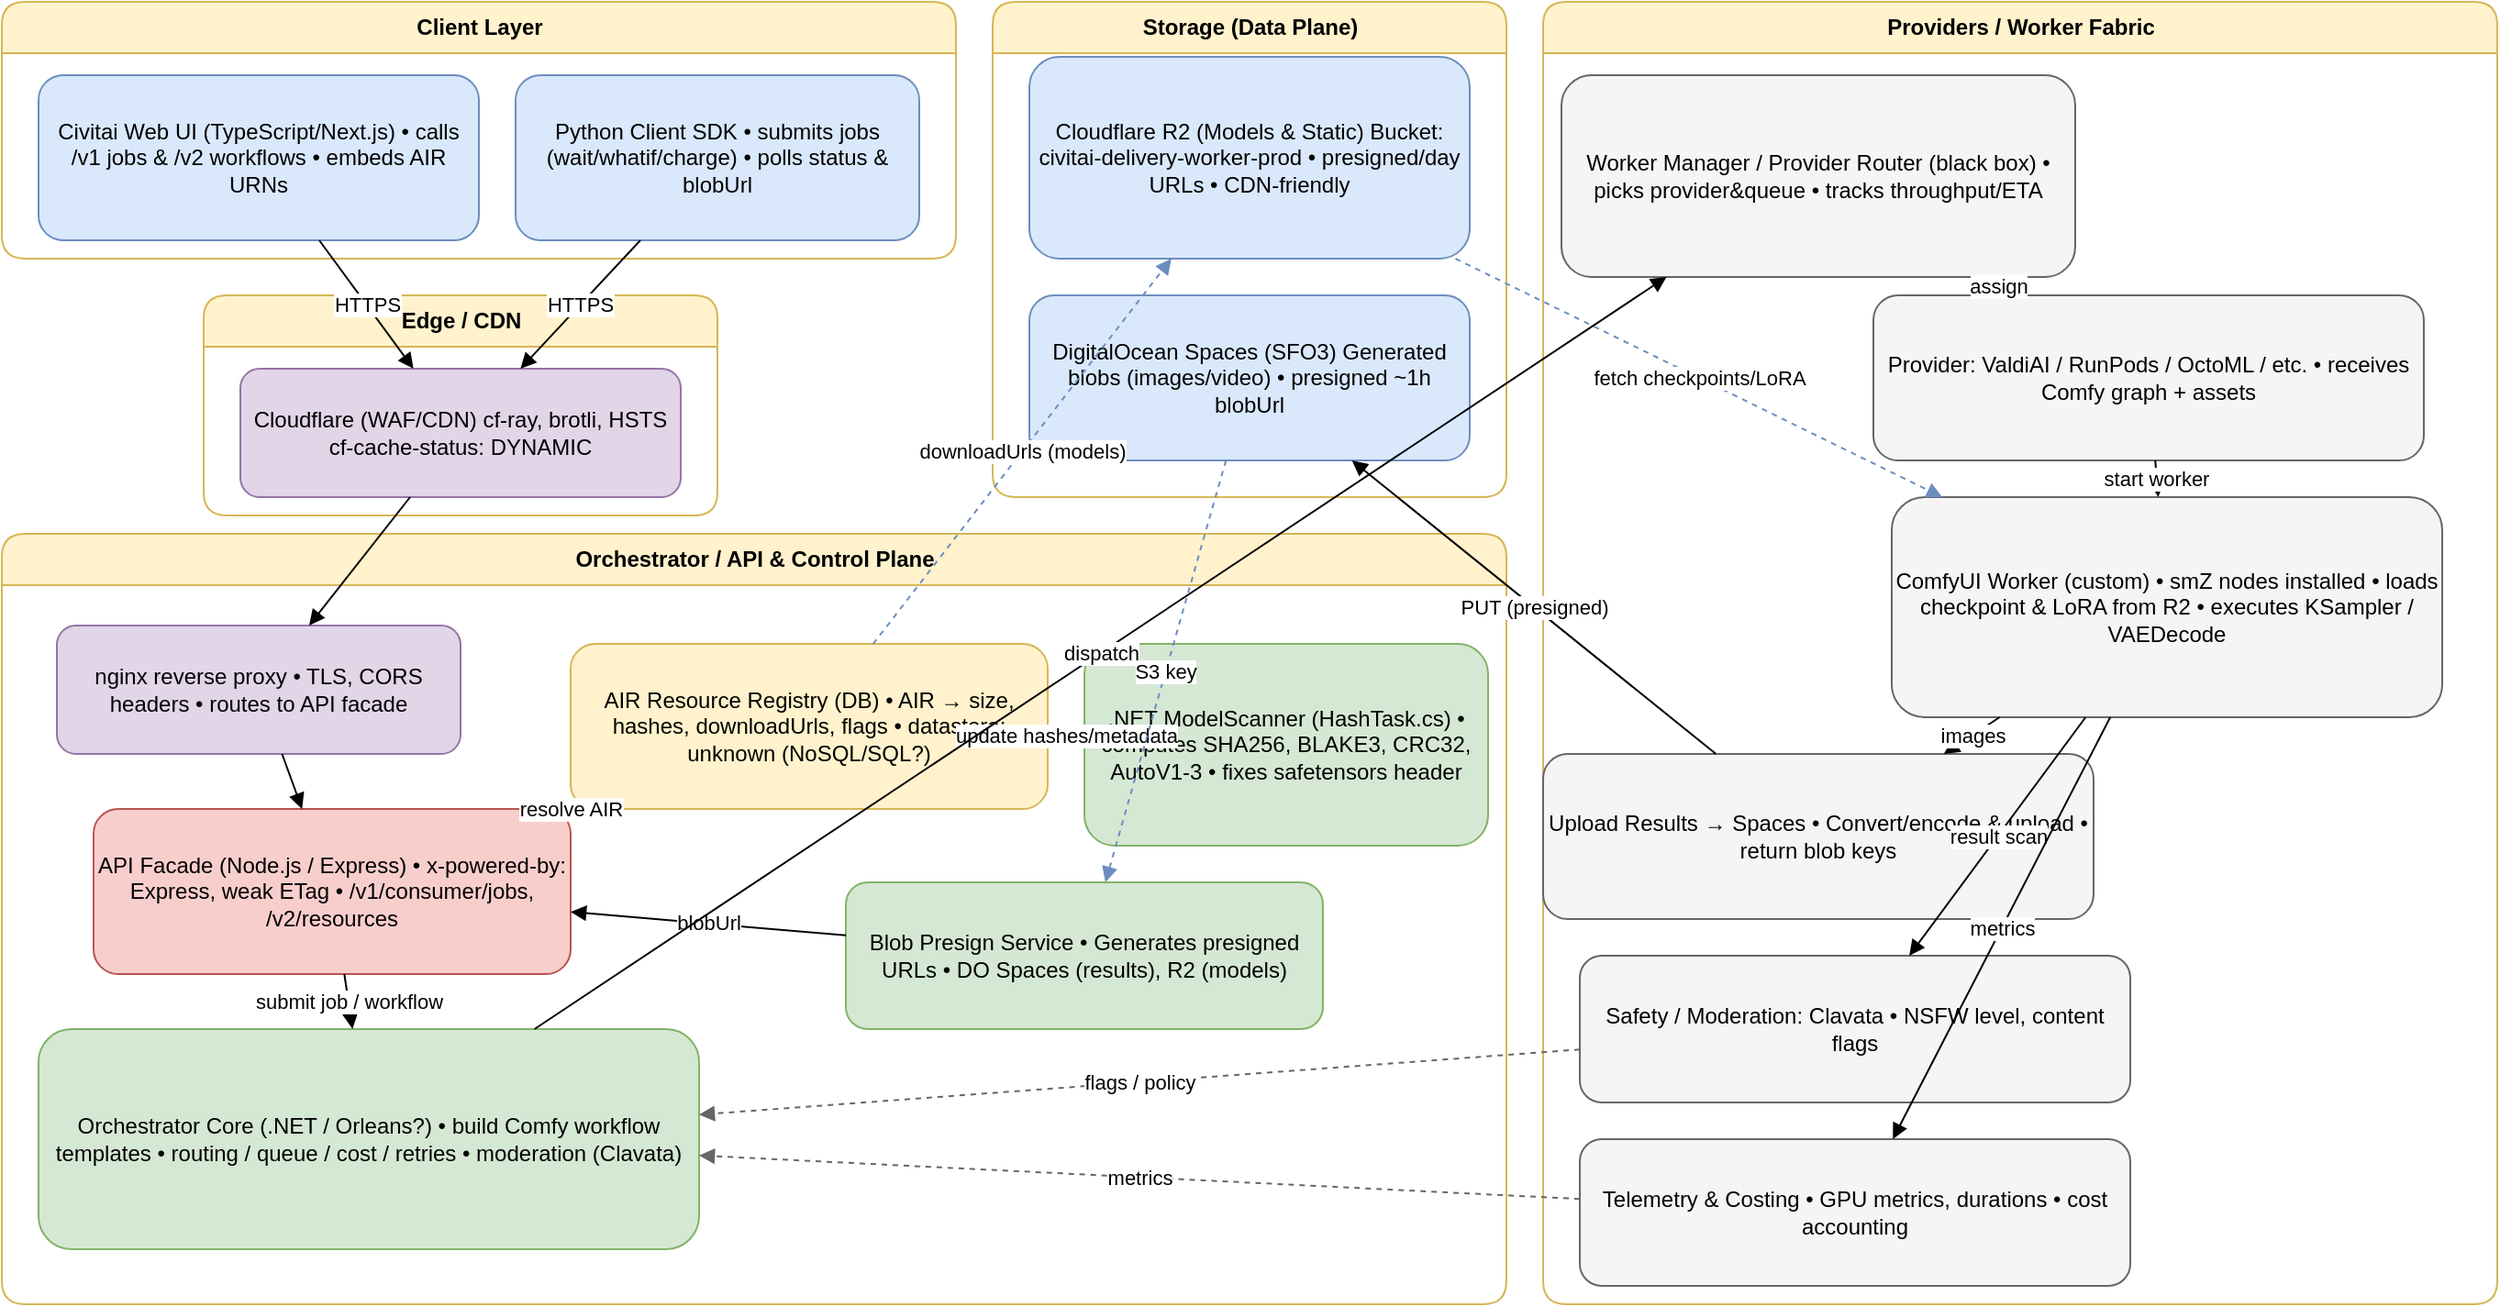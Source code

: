<mxfile version="19.0.3" type="device"><diagram name="Civitai Stable Diffusion Architecture" id="0"><mxGraphModel dx="1234" dy="801" grid="1" gridSize="10" guides="1" tooltips="1" connect="1" arrows="1" fold="1" page="1" pageScale="1" pageWidth="1920" pageHeight="1080" math="0" shadow="0"><root><mxCell id="0"/><mxCell id="1" parent="0"/><mxCell id="2" value="Client Layer" style="swimlane;rounded=1;html=1;startSize=28;fillColor=#fff2cc;strokeColor=#d6b656;" parent="1" vertex="1"><mxGeometry x="20" y="20" width="520" height="140" as="geometry"/></mxCell><mxCell id="7" value="Civitai Web UI (TypeScript/Next.js) • calls /v1 jobs &amp; /v2 workflows • embeds AIR URNs" style="rounded=1;whiteSpace=wrap;html=1;fillColor=#dae8fc;strokeColor=#6c8ebf;" parent="2" vertex="1"><mxGeometry x="20" y="40" width="240" height="90" as="geometry"/></mxCell><mxCell id="8" value="Python Client SDK • submits jobs (wait/whatif/charge) • polls status &amp; blobUrl" style="rounded=1;whiteSpace=wrap;html=1;fillColor=#dae8fc;strokeColor=#6c8ebf;" parent="2" vertex="1"><mxGeometry x="280" y="40" width="220" height="90" as="geometry"/></mxCell><mxCell id="3" value="Edge / CDN" style="swimlane;rounded=1;html=1;startSize=28;fillColor=#fff2cc;strokeColor=#d6b656;" parent="1" vertex="1"><mxGeometry x="130" y="180" width="280" height="120" as="geometry"/></mxCell><mxCell id="9" value="Cloudflare (WAF/CDN) cf-ray, brotli, HSTS cf-cache-status: DYNAMIC" style="rounded=1;whiteSpace=wrap;html=1;fillColor=#e1d5e7;strokeColor=#9673a6;" parent="3" vertex="1"><mxGeometry x="20" y="40" width="240" height="70" as="geometry"/></mxCell><mxCell id="4" value="Orchestrator / API &amp; Control Plane" style="swimlane;rounded=1;html=1;startSize=28;fillColor=#fff2cc;strokeColor=#d6b656;" parent="1" vertex="1"><mxGeometry x="20" y="310" width="820" height="420" as="geometry"/></mxCell><mxCell id="13" value=".NET ModelScanner (HashTask.cs) • computes SHA256, BLAKE3, CRC32, AutoV1-3 • fixes safetensors header" style="rounded=1;whiteSpace=wrap;html=1;fillColor=#d5e8d4;strokeColor=#82b366;" parent="4" vertex="1"><mxGeometry x="590" y="60" width="220" height="110" as="geometry"/></mxCell><mxCell id="14" value="Orchestrator Core (.NET / Orleans?) • build Comfy workflow templates • routing / queue / cost / retries • moderation (Clavata)" style="rounded=1;whiteSpace=wrap;html=1;fillColor=#d5e8d4;strokeColor=#82b366;" parent="4" vertex="1"><mxGeometry x="20" y="270" width="360" height="120" as="geometry"/></mxCell><mxCell id="11" value="API Facade (Node.js / Express) • x-powered-by: Express, weak ETag • /v1/consumer/jobs, /v2/resources" style="rounded=1;whiteSpace=wrap;html=1;fillColor=#f8cecc;strokeColor=#b85450;" parent="4" vertex="1"><mxGeometry x="50" y="150" width="260" height="90" as="geometry"/></mxCell><mxCell id="28" value="submit job / workflow" style="endArrow=block;html=1;strokeColor=#000000;" parent="4" source="11" target="14" edge="1"><mxGeometry relative="1" as="geometry"/></mxCell><mxCell id="12" value="AIR Resource Registry (DB) • AIR → size, hashes, downloadUrls, flags • datastore: unknown (NoSQL/SQL?)" style="rounded=1;whiteSpace=wrap;html=1;fillColor=#fff2cc;strokeColor=#d6b656;" parent="4" vertex="1"><mxGeometry x="310" y="60" width="260" height="90" as="geometry"/></mxCell><mxCell id="29" value="resolve AIR" style="endArrow=block;html=1;strokeColor=#000000;" parent="4" source="11" target="12" edge="1"><mxGeometry relative="1" as="geometry"/></mxCell><mxCell id="30" value="update hashes/metadata" style="endArrow=block;html=1;strokeColor=#000000;" parent="4" source="13" target="12" edge="1"><mxGeometry relative="1" as="geometry"/></mxCell><mxCell id="15" value="Blob Presign Service • Generates presigned URLs • DO Spaces (results), R2 (models)" style="rounded=1;whiteSpace=wrap;html=1;fillColor=#d5e8d4;strokeColor=#82b366;" parent="4" vertex="1"><mxGeometry x="460" y="190" width="260" height="80" as="geometry"/></mxCell><mxCell id="39" value="blobUrl" style="endArrow=block;html=1;strokeColor=#000000;" parent="4" source="15" target="11" edge="1"><mxGeometry relative="1" as="geometry"/></mxCell><mxCell id="10" value="nginx reverse proxy • TLS, CORS headers • routes to API facade" style="rounded=1;whiteSpace=wrap;html=1;fillColor=#e1d5e7;strokeColor=#9673a6;" parent="4" vertex="1"><mxGeometry x="30" y="50" width="220" height="70" as="geometry"/></mxCell><mxCell id="27" value="" style="endArrow=block;html=1;strokeColor=#000000;" parent="4" source="10" target="11" edge="1"><mxGeometry relative="1" as="geometry"/></mxCell><mxCell id="5" value="Storage (Data Plane)" style="swimlane;rounded=1;html=1;startSize=28;fillColor=#fff2cc;strokeColor=#d6b656;" parent="1" vertex="1"><mxGeometry x="560" y="20" width="280" height="270" as="geometry"/></mxCell><mxCell id="6" value="Providers / Worker Fabric" style="swimlane;rounded=1;html=1;startSize=28;fillColor=#fff2cc;strokeColor=#d6b656;" parent="1" vertex="1"><mxGeometry x="860" y="20" width="520" height="710" as="geometry"/></mxCell><mxCell id="21" value="Upload Results → Spaces • Convert/encode &amp; upload • return blob keys" style="rounded=1;whiteSpace=wrap;html=1;fillColor=#f5f5f5;strokeColor=#666666;" parent="6" vertex="1"><mxGeometry y="410" width="300" height="90" as="geometry"/></mxCell><mxCell id="18" value="Worker Manager / Provider Router (black box) • picks provider&amp;queue • tracks throughput/ETA" style="rounded=1;whiteSpace=wrap;html=1;fillColor=#f5f5f5;strokeColor=#666666;" parent="6" vertex="1"><mxGeometry x="10" y="40" width="280" height="110" as="geometry"/></mxCell><mxCell id="19" value="Provider: ValdiAI / RunPods / OctoML / etc. • receives Comfy graph + assets" style="rounded=1;whiteSpace=wrap;html=1;fillColor=#f5f5f5;strokeColor=#666666;" parent="6" vertex="1"><mxGeometry x="180" y="160" width="300" height="90" as="geometry"/></mxCell><mxCell id="33" value="assign" style="endArrow=block;html=1;strokeColor=#000000;" parent="6" source="18" target="19" edge="1"><mxGeometry relative="1" as="geometry"/></mxCell><mxCell id="20" value="ComfyUI Worker (custom) • smZ nodes installed • loads checkpoint &amp; LoRA from R2 • executes KSampler / VAEDecode" style="rounded=1;whiteSpace=wrap;html=1;fillColor=#f5f5f5;strokeColor=#666666;" parent="6" vertex="1"><mxGeometry x="190" y="270" width="300" height="120" as="geometry"/></mxCell><mxCell id="34" value="start worker" style="endArrow=block;html=1;strokeColor=#000000;" parent="6" source="19" target="20" edge="1"><mxGeometry relative="1" as="geometry"/></mxCell><mxCell id="36" value="images" style="endArrow=block;html=1;strokeColor=#000000;" parent="6" source="20" target="21" edge="1"><mxGeometry relative="1" as="geometry"/></mxCell><mxCell id="16" value="Cloudflare R2 (Models &amp; Static) Bucket: civitai-delivery-worker-prod • presigned/day URLs • CDN-friendly" style="rounded=1;whiteSpace=wrap;html=1;fillColor=#dae8fc;strokeColor=#6c8ebf;" parent="1" vertex="1"><mxGeometry x="580" y="50" width="240" height="110" as="geometry"/></mxCell><mxCell id="17" value="DigitalOcean Spaces (SFO3) Generated blobs (images/video) • presigned ~1h blobUrl" style="rounded=1;whiteSpace=wrap;html=1;fillColor=#dae8fc;strokeColor=#6c8ebf;" parent="1" vertex="1"><mxGeometry x="580" y="180" width="240" height="90" as="geometry"/></mxCell><mxCell id="22" value="Safety / Moderation: Clavata • NSFW level, content flags" style="rounded=1;whiteSpace=wrap;html=1;fillColor=#f5f5f5;strokeColor=#666666;" parent="1" vertex="1"><mxGeometry x="880" y="540" width="300" height="80" as="geometry"/></mxCell><mxCell id="23" value="Telemetry &amp; Costing • GPU metrics, durations • cost accounting" style="rounded=1;whiteSpace=wrap;html=1;fillColor=#f5f5f5;strokeColor=#666666;" parent="1" vertex="1"><mxGeometry x="880" y="640" width="300" height="80" as="geometry"/></mxCell><mxCell id="24" value="HTTPS" style="endArrow=block;html=1;strokeColor=#000000;" parent="1" source="7" target="9" edge="1"><mxGeometry relative="1" as="geometry"/></mxCell><mxCell id="25" value="HTTPS" style="endArrow=block;html=1;strokeColor=#000000;" parent="1" source="8" target="9" edge="1"><mxGeometry relative="1" as="geometry"/></mxCell><mxCell id="31" value="downloadUrls (models)" style="dashed=1;endArrow=block;html=1;strokeColor=#6c8ebf;" parent="1" source="12" target="16" edge="1"><mxGeometry relative="1" as="geometry"/></mxCell><mxCell id="32" value="dispatch" style="endArrow=block;html=1;strokeColor=#000000;" parent="1" source="14" target="18" edge="1"><mxGeometry relative="1" as="geometry"/></mxCell><mxCell id="35" value="fetch checkpoints/LoRA" style="dashed=1;endArrow=block;html=1;strokeColor=#6c8ebf;" parent="1" source="16" target="20" edge="1"><mxGeometry relative="1" as="geometry"/></mxCell><mxCell id="37" value="PUT (presigned)" style="endArrow=block;html=1;strokeColor=#000000;" parent="1" source="21" target="17" edge="1"><mxGeometry relative="1" as="geometry"/></mxCell><mxCell id="38" value="S3 key" style="dashed=1;endArrow=block;html=1;strokeColor=#6c8ebf;" parent="1" source="17" target="15" edge="1"><mxGeometry relative="1" as="geometry"/></mxCell><mxCell id="40" value="flags / policy" style="dashed=1;endArrow=block;html=1;strokeColor=#666666;" parent="1" source="22" target="14" edge="1"><mxGeometry relative="1" as="geometry"/></mxCell><mxCell id="41" value="metrics" style="dashed=1;endArrow=block;html=1;strokeColor=#666666;" parent="1" source="23" target="14" edge="1"><mxGeometry relative="1" as="geometry"/></mxCell><mxCell id="42" value="result scan" style="endArrow=block;html=1;strokeColor=#000000;" parent="1" source="20" target="22" edge="1"><mxGeometry relative="1" as="geometry"/></mxCell><mxCell id="43" value="metrics" style="endArrow=block;html=1;strokeColor=#000000;" parent="1" source="20" target="23" edge="1"><mxGeometry relative="1" as="geometry"/></mxCell><mxCell id="26" value="" style="endArrow=block;html=1;strokeColor=#000000;" parent="1" source="9" target="10" edge="1"><mxGeometry relative="1" as="geometry"/></mxCell></root></mxGraphModel></diagram></mxfile>